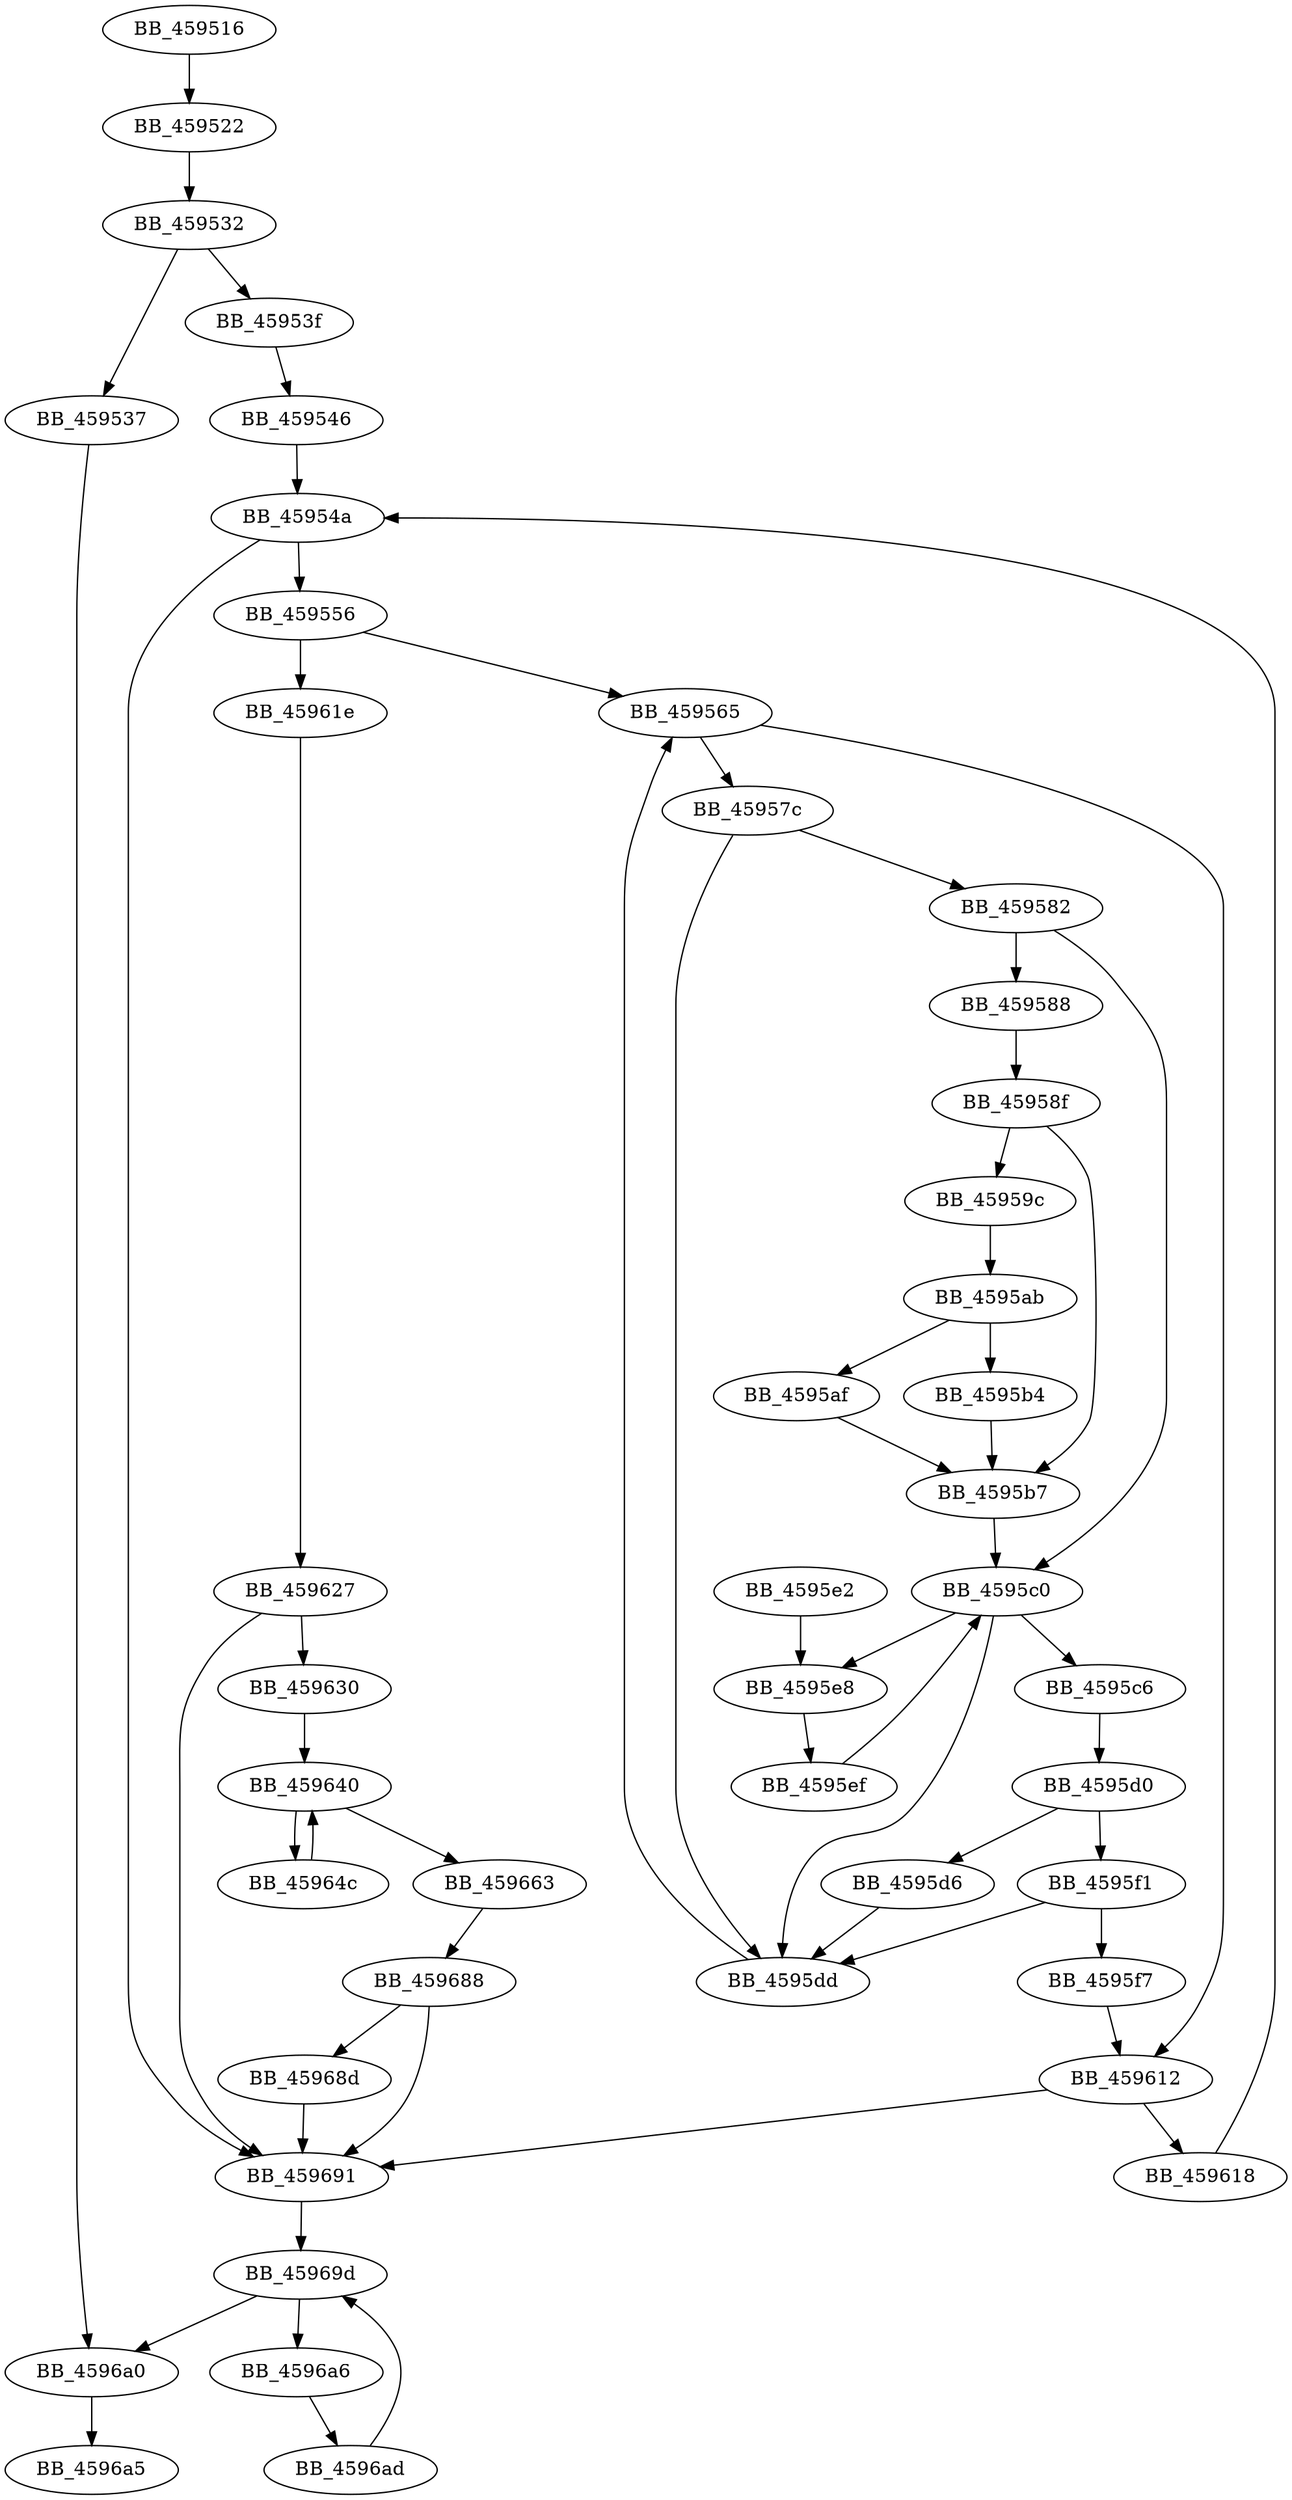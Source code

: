 DiGraph sub_459516{
BB_459516->BB_459522
BB_459522->BB_459532
BB_459532->BB_459537
BB_459532->BB_45953f
BB_459537->BB_4596a0
BB_45953f->BB_459546
BB_459546->BB_45954a
BB_45954a->BB_459556
BB_45954a->BB_459691
BB_459556->BB_459565
BB_459556->BB_45961e
BB_459565->BB_45957c
BB_459565->BB_459612
BB_45957c->BB_459582
BB_45957c->BB_4595dd
BB_459582->BB_459588
BB_459582->BB_4595c0
BB_459588->BB_45958f
BB_45958f->BB_45959c
BB_45958f->BB_4595b7
BB_45959c->BB_4595ab
BB_4595ab->BB_4595af
BB_4595ab->BB_4595b4
BB_4595af->BB_4595b7
BB_4595b4->BB_4595b7
BB_4595b7->BB_4595c0
BB_4595c0->BB_4595c6
BB_4595c0->BB_4595dd
BB_4595c0->BB_4595e8
BB_4595c6->BB_4595d0
BB_4595d0->BB_4595d6
BB_4595d0->BB_4595f1
BB_4595d6->BB_4595dd
BB_4595dd->BB_459565
BB_4595e2->BB_4595e8
BB_4595e8->BB_4595ef
BB_4595ef->BB_4595c0
BB_4595f1->BB_4595dd
BB_4595f1->BB_4595f7
BB_4595f7->BB_459612
BB_459612->BB_459618
BB_459612->BB_459691
BB_459618->BB_45954a
BB_45961e->BB_459627
BB_459627->BB_459630
BB_459627->BB_459691
BB_459630->BB_459640
BB_459640->BB_45964c
BB_459640->BB_459663
BB_45964c->BB_459640
BB_459663->BB_459688
BB_459688->BB_45968d
BB_459688->BB_459691
BB_45968d->BB_459691
BB_459691->BB_45969d
BB_45969d->BB_4596a0
BB_45969d->BB_4596a6
BB_4596a0->BB_4596a5
BB_4596a6->BB_4596ad
BB_4596ad->BB_45969d
}
